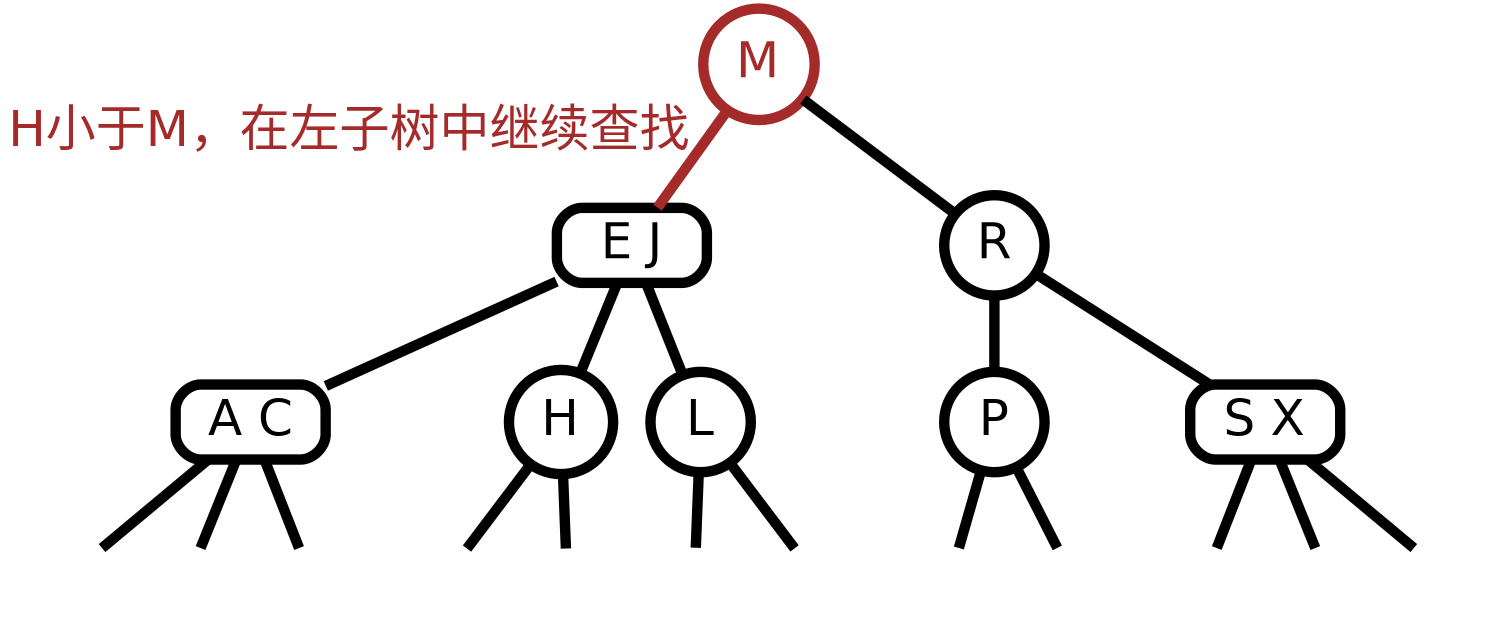 digraph G {
       edge [style="bold",penwidth=5,dir=none]
       node [width=.6,fontname=Helvetica,fontsize=24,penwidth=5];
       1 [shape="circle",label="M",fontcolor=brown,color=brown];
       2 [style="rounded",shape="record",width=1,label="E J"];
       3 [shape="circle",label="R"];
       4 [style="rounded",shape="record",width=1,label="A C"];
       5 [shape="circle", label="H"];
       6 [shape="circle",label="L"];
       7 [shape="circle",label="P"];
       8 [style="rounded",shape="record",width=1,label="S X"];
       n1, n2, n3, n4, n5, n6, n7, n8, n9, n10, n11 ,n12
       [shape=none,label=""]
       1 -> 2 [xlabel="H小于M，在左子树中继续查找",fontname=Helvetica,fontsize=24,fontcolor=brown,color=brown]
       1 -> 3;
       2 -> 4,5,6;
       3 -> 7,8;
       4 -> n1,n2,n3;
       5 -> n4,n5;
       6 -> n6,n7;
       7 -> n8,n9;
       8 -> n10,n11,n12;
}